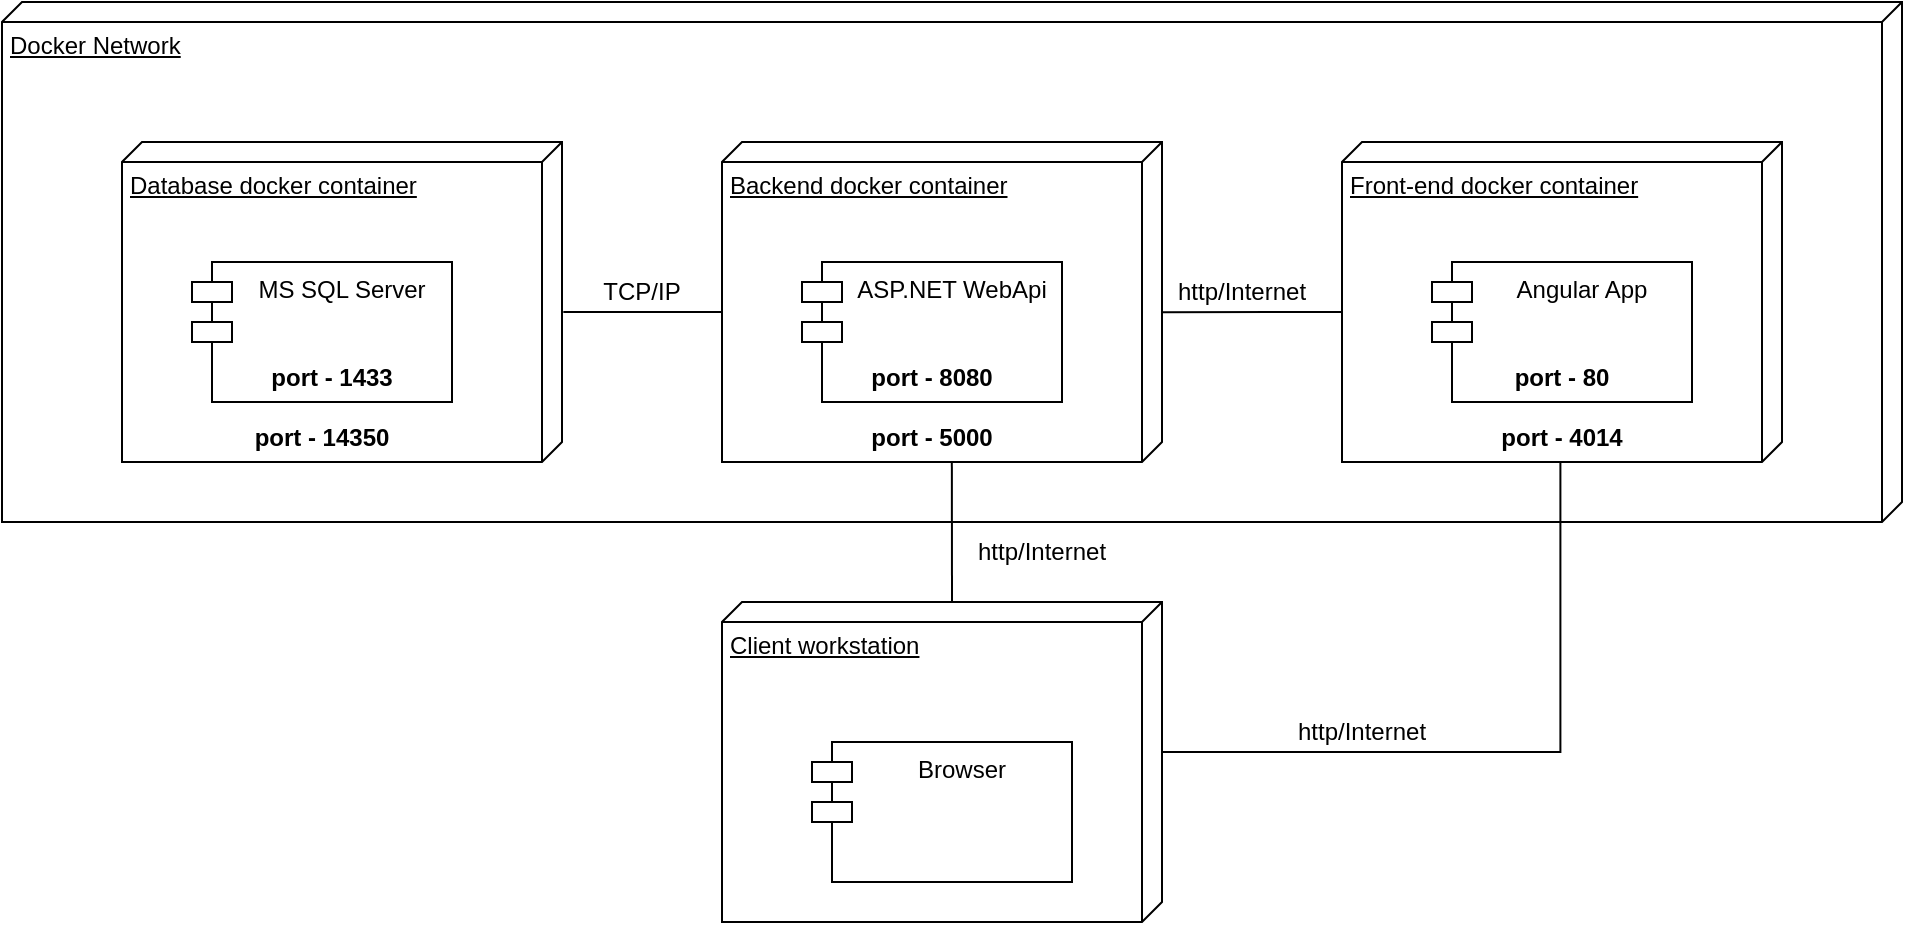 <mxfile version="20.7.3" type="device"><diagram id="SJKQbwATTXSdq_l_r0Jc" name="Страница 1"><mxGraphModel dx="1302" dy="698" grid="0" gridSize="10" guides="1" tooltips="1" connect="1" arrows="1" fold="1" page="0" pageScale="1" pageWidth="1400" pageHeight="850" math="0" shadow="0"><root><mxCell id="0"/><mxCell id="1" parent="0"/><mxCell id="NCQksfRdaHrPETZf62UO-32" value="Docker Network" style="verticalAlign=top;align=left;spacingTop=8;spacingLeft=2;spacingRight=12;shape=cube;size=10;direction=south;fontStyle=4;html=1;" parent="1" vertex="1"><mxGeometry x="70" y="70" width="950" height="260" as="geometry"/></mxCell><mxCell id="NCQksfRdaHrPETZf62UO-1" value="Database docker container" style="verticalAlign=top;align=left;spacingTop=8;spacingLeft=2;spacingRight=12;shape=cube;size=10;direction=south;fontStyle=4;html=1;" parent="1" vertex="1"><mxGeometry x="130" y="140" width="220" height="160" as="geometry"/></mxCell><mxCell id="NCQksfRdaHrPETZf62UO-4" value="MS SQL Server" style="shape=module;align=left;spacingLeft=20;align=center;verticalAlign=top;" parent="1" vertex="1"><mxGeometry x="165" y="200" width="130" height="70" as="geometry"/></mxCell><mxCell id="NCQksfRdaHrPETZf62UO-5" value="Backend docker container" style="verticalAlign=top;align=left;spacingTop=8;spacingLeft=2;spacingRight=12;shape=cube;size=10;direction=south;fontStyle=4;html=1;" parent="1" vertex="1"><mxGeometry x="430" y="140" width="220" height="160" as="geometry"/></mxCell><mxCell id="NCQksfRdaHrPETZf62UO-6" value="ASP.NET WebApi" style="shape=module;align=left;spacingLeft=20;align=center;verticalAlign=top;" parent="1" vertex="1"><mxGeometry x="470" y="200" width="130" height="70" as="geometry"/></mxCell><mxCell id="NCQksfRdaHrPETZf62UO-7" value="Front-end docker container" style="verticalAlign=top;align=left;spacingTop=8;spacingLeft=2;spacingRight=12;shape=cube;size=10;direction=south;fontStyle=4;html=1;" parent="1" vertex="1"><mxGeometry x="740" y="140" width="220" height="160" as="geometry"/></mxCell><mxCell id="NCQksfRdaHrPETZf62UO-8" value="Angular App" style="shape=module;align=left;spacingLeft=20;align=center;verticalAlign=top;" parent="1" vertex="1"><mxGeometry x="785" y="200" width="130" height="70" as="geometry"/></mxCell><mxCell id="NCQksfRdaHrPETZf62UO-9" value="Client workstation" style="verticalAlign=top;align=left;spacingTop=8;spacingLeft=2;spacingRight=12;shape=cube;size=10;direction=south;fontStyle=4;html=1;" parent="1" vertex="1"><mxGeometry x="430" y="370" width="220" height="160" as="geometry"/></mxCell><mxCell id="NCQksfRdaHrPETZf62UO-10" value="Browser" style="shape=module;align=left;spacingLeft=20;align=center;verticalAlign=top;" parent="1" vertex="1"><mxGeometry x="475" y="440" width="130" height="70" as="geometry"/></mxCell><mxCell id="NCQksfRdaHrPETZf62UO-11" value="port - 14350" style="text;align=center;fontStyle=1;verticalAlign=middle;spacingLeft=3;spacingRight=3;strokeColor=none;rotatable=0;points=[[0,0.5],[1,0.5]];portConstraint=eastwest;" parent="1" vertex="1"><mxGeometry x="190" y="274" width="80" height="26" as="geometry"/></mxCell><mxCell id="NCQksfRdaHrPETZf62UO-12" value="port - 5000" style="text;align=center;fontStyle=1;verticalAlign=middle;spacingLeft=3;spacingRight=3;strokeColor=none;rotatable=0;points=[[0,0.5],[1,0.5]];portConstraint=eastwest;" parent="1" vertex="1"><mxGeometry x="495" y="274" width="80" height="26" as="geometry"/></mxCell><mxCell id="NCQksfRdaHrPETZf62UO-13" value="port - 4014" style="text;align=center;fontStyle=1;verticalAlign=middle;spacingLeft=3;spacingRight=3;strokeColor=none;rotatable=0;points=[[0,0.5],[1,0.5]];portConstraint=eastwest;" parent="1" vertex="1"><mxGeometry x="810" y="274" width="80" height="26" as="geometry"/></mxCell><mxCell id="NCQksfRdaHrPETZf62UO-14" value="port - 1433" style="text;align=center;fontStyle=1;verticalAlign=middle;spacingLeft=3;spacingRight=3;strokeColor=none;rotatable=0;points=[[0,0.5],[1,0.5]];portConstraint=eastwest;" parent="1" vertex="1"><mxGeometry x="195" y="244" width="80" height="26" as="geometry"/></mxCell><mxCell id="NCQksfRdaHrPETZf62UO-15" value="port - 8080" style="text;align=center;fontStyle=1;verticalAlign=middle;spacingLeft=3;spacingRight=3;strokeColor=none;rotatable=0;points=[[0,0.5],[1,0.5]];portConstraint=eastwest;" parent="1" vertex="1"><mxGeometry x="495" y="244" width="80" height="26" as="geometry"/></mxCell><mxCell id="NCQksfRdaHrPETZf62UO-16" value="port - 80" style="text;align=center;fontStyle=1;verticalAlign=middle;spacingLeft=3;spacingRight=3;strokeColor=none;rotatable=0;points=[[0,0.5],[1,0.5]];portConstraint=eastwest;" parent="1" vertex="1"><mxGeometry x="810" y="244" width="80" height="26" as="geometry"/></mxCell><mxCell id="NCQksfRdaHrPETZf62UO-20" value="" style="endArrow=none;html=1;rounded=0;exitX=0;exitY=0;exitDx=75;exitDy=0;exitPerimeter=0;entryX=0.49;entryY=1.011;entryDx=0;entryDy=0;entryPerimeter=0;edgeStyle=orthogonalEdgeStyle;" parent="1" source="NCQksfRdaHrPETZf62UO-9" target="NCQksfRdaHrPETZf62UO-13" edge="1"><mxGeometry relative="1" as="geometry"><mxPoint x="700" y="400" as="sourcePoint"/><mxPoint x="830" y="440" as="targetPoint"/></mxGeometry></mxCell><mxCell id="NCQksfRdaHrPETZf62UO-22" value="http/Internet" style="text;html=1;strokeColor=none;fillColor=none;align=center;verticalAlign=middle;whiteSpace=wrap;rounded=0;" parent="1" vertex="1"><mxGeometry x="720" y="420" width="60" height="30" as="geometry"/></mxCell><mxCell id="NCQksfRdaHrPETZf62UO-23" value="http/Internet" style="text;html=1;strokeColor=none;fillColor=none;align=center;verticalAlign=middle;whiteSpace=wrap;rounded=0;" parent="1" vertex="1"><mxGeometry x="560" y="330" width="60" height="30" as="geometry"/></mxCell><mxCell id="NCQksfRdaHrPETZf62UO-25" value="" style="endArrow=none;html=1;rounded=0;exitX=0;exitY=0;exitDx=0;exitDy=105;exitPerimeter=0;entryX=0.624;entryY=1.021;entryDx=0;entryDy=0;entryPerimeter=0;" parent="1" source="NCQksfRdaHrPETZf62UO-9" target="NCQksfRdaHrPETZf62UO-12" edge="1"><mxGeometry width="50" height="50" relative="1" as="geometry"><mxPoint x="530" y="330" as="sourcePoint"/><mxPoint x="580" y="280" as="targetPoint"/></mxGeometry></mxCell><mxCell id="NCQksfRdaHrPETZf62UO-28" value="" style="endArrow=none;html=1;rounded=0;entryX=0;entryY=0;entryDx=85;entryDy=220;entryPerimeter=0;exitX=0.532;exitY=0.001;exitDx=0;exitDy=0;exitPerimeter=0;" parent="1" source="NCQksfRdaHrPETZf62UO-5" target="NCQksfRdaHrPETZf62UO-7" edge="1"><mxGeometry width="50" height="50" relative="1" as="geometry"><mxPoint x="630" y="220" as="sourcePoint"/><mxPoint x="680" y="170" as="targetPoint"/></mxGeometry></mxCell><mxCell id="NCQksfRdaHrPETZf62UO-29" value="http/Internet" style="text;html=1;strokeColor=none;fillColor=none;align=center;verticalAlign=middle;whiteSpace=wrap;rounded=0;" parent="1" vertex="1"><mxGeometry x="660" y="200" width="60" height="30" as="geometry"/></mxCell><mxCell id="NCQksfRdaHrPETZf62UO-30" value="" style="endArrow=none;html=1;rounded=0;entryX=0.531;entryY=-0.003;entryDx=0;entryDy=0;entryPerimeter=0;exitX=0;exitY=0;exitDx=85;exitDy=220;exitPerimeter=0;" parent="1" source="NCQksfRdaHrPETZf62UO-5" target="NCQksfRdaHrPETZf62UO-1" edge="1"><mxGeometry width="50" height="50" relative="1" as="geometry"><mxPoint x="410" y="260" as="sourcePoint"/><mxPoint x="710" y="170" as="targetPoint"/></mxGeometry></mxCell><mxCell id="NCQksfRdaHrPETZf62UO-31" value="TCP/IP" style="text;html=1;strokeColor=none;fillColor=none;align=center;verticalAlign=middle;whiteSpace=wrap;rounded=0;" parent="1" vertex="1"><mxGeometry x="360" y="200" width="60" height="30" as="geometry"/></mxCell></root></mxGraphModel></diagram></mxfile>